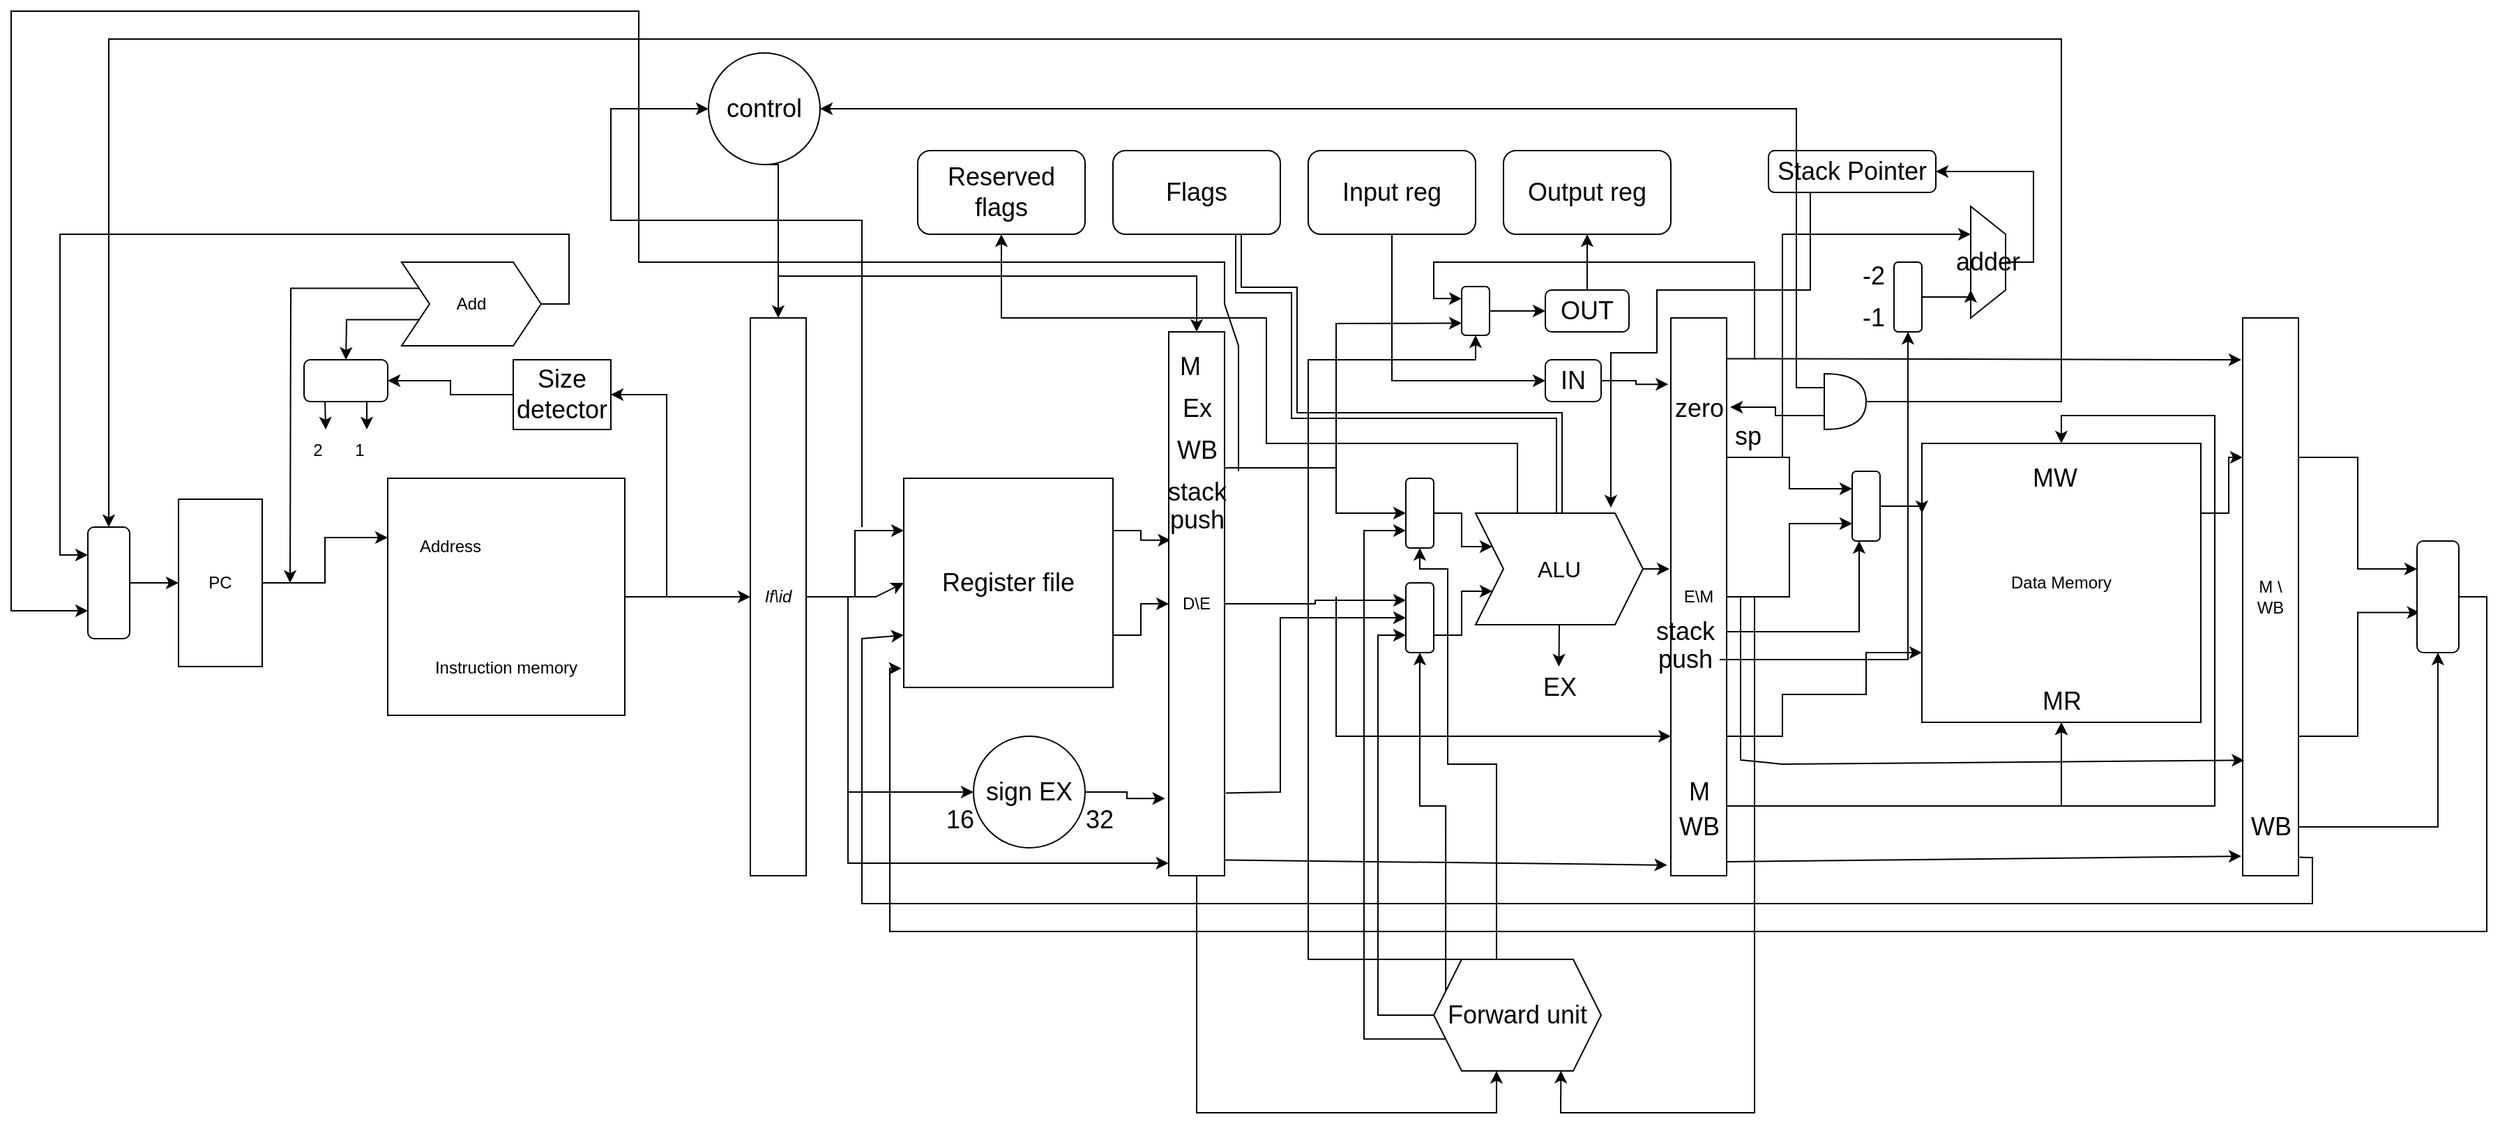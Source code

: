 <mxfile version="15.7.4" type="device"><diagram id="lLYjI2JLhCSrdIz2v_Z7" name="Page-1"><mxGraphModel dx="1117" dy="450" grid="1" gridSize="10" guides="1" tooltips="1" connect="1" arrows="1" fold="1" page="1" pageScale="1" pageWidth="850" pageHeight="1100" math="0" shadow="0"><root><mxCell id="0"/><mxCell id="1" parent="0"/><mxCell id="c5mTViiO-5qLsoNDq4lm-5" style="edgeStyle=orthogonalEdgeStyle;rounded=0;orthogonalLoop=1;jettySize=auto;html=1;exitX=1;exitY=0.5;exitDx=0;exitDy=0;entryX=0.5;entryY=1;entryDx=0;entryDy=0;" edge="1" parent="1" source="7VgyfQ3Ga6lFJosQz64Q-2" target="cqi2jONxYZGj1JNO9HMC-1"><mxGeometry relative="1" as="geometry"/></mxCell><mxCell id="7VgyfQ3Ga6lFJosQz64Q-2" value="&lt;div&gt;&lt;br&gt;&lt;/div&gt;&lt;div&gt;&lt;br&gt;&lt;/div&gt;&lt;div&gt;Address&amp;nbsp;&amp;nbsp;&amp;nbsp;&amp;nbsp;&amp;nbsp;&amp;nbsp;&amp;nbsp;&amp;nbsp;&amp;nbsp;&amp;nbsp;&amp;nbsp;&amp;nbsp;&amp;nbsp;&amp;nbsp;&amp;nbsp;&amp;nbsp;&amp;nbsp;&amp;nbsp;&amp;nbsp;&amp;nbsp;&amp;nbsp;&amp;nbsp;&amp;nbsp;&amp;nbsp; &lt;br&gt;&lt;/div&gt;&lt;div&gt;&lt;br&gt;&lt;/div&gt;&lt;div&gt;&lt;br&gt;&lt;/div&gt;&lt;div&gt;&lt;br&gt;&lt;/div&gt;&lt;div&gt;&lt;br&gt;&lt;/div&gt;&lt;div&gt;&lt;br&gt;&lt;/div&gt;&lt;div&gt;Instruction memory&lt;br&gt;&lt;/div&gt;&lt;div&gt;&lt;br&gt;&lt;/div&gt;" style="whiteSpace=wrap;html=1;aspect=fixed;" parent="1" vertex="1"><mxGeometry x="640" y="495" width="170" height="170" as="geometry"/></mxCell><mxCell id="c5mTViiO-5qLsoNDq4lm-9" style="edgeStyle=orthogonalEdgeStyle;rounded=0;orthogonalLoop=1;jettySize=auto;html=1;exitX=0;exitY=0.25;exitDx=0;exitDy=0;" edge="1" parent="1" source="7VgyfQ3Ga6lFJosQz64Q-4"><mxGeometry relative="1" as="geometry"><mxPoint x="570" y="570" as="targetPoint"/></mxGeometry></mxCell><mxCell id="c5mTViiO-5qLsoNDq4lm-10" style="edgeStyle=orthogonalEdgeStyle;rounded=0;orthogonalLoop=1;jettySize=auto;html=1;exitX=0;exitY=0.75;exitDx=0;exitDy=0;" edge="1" parent="1" source="7VgyfQ3Ga6lFJosQz64Q-4"><mxGeometry relative="1" as="geometry"><mxPoint x="610" y="410" as="targetPoint"/></mxGeometry></mxCell><mxCell id="c5mTViiO-5qLsoNDq4lm-126" style="edgeStyle=orthogonalEdgeStyle;rounded=0;orthogonalLoop=1;jettySize=auto;html=1;exitX=1;exitY=0.5;exitDx=0;exitDy=0;entryX=0.25;entryY=1;entryDx=0;entryDy=0;fontSize=18;" edge="1" parent="1" source="7VgyfQ3Ga6lFJosQz64Q-4" target="c5mTViiO-5qLsoNDq4lm-124"><mxGeometry relative="1" as="geometry"><Array as="points"><mxPoint x="770" y="370"/><mxPoint x="770" y="320"/><mxPoint x="405" y="320"/><mxPoint x="405" y="550"/></Array></mxGeometry></mxCell><mxCell id="7VgyfQ3Ga6lFJosQz64Q-4" value="&lt;div&gt;Add&lt;/div&gt;" style="shape=step;perimeter=stepPerimeter;whiteSpace=wrap;html=1;fixedSize=1;" parent="1" vertex="1"><mxGeometry x="650" y="340" width="100" height="60" as="geometry"/></mxCell><mxCell id="c5mTViiO-5qLsoNDq4lm-6" style="edgeStyle=orthogonalEdgeStyle;rounded=0;orthogonalLoop=1;jettySize=auto;html=1;exitX=0.5;exitY=0;exitDx=0;exitDy=0;entryX=0;entryY=0.25;entryDx=0;entryDy=0;" edge="1" parent="1" source="7VgyfQ3Ga6lFJosQz64Q-8" target="7VgyfQ3Ga6lFJosQz64Q-2"><mxGeometry relative="1" as="geometry"/></mxCell><mxCell id="7VgyfQ3Ga6lFJosQz64Q-8" value="PC" style="rounded=0;whiteSpace=wrap;html=1;direction=south;" parent="1" vertex="1"><mxGeometry x="490" y="510" width="60" height="120" as="geometry"/></mxCell><mxCell id="c5mTViiO-5qLsoNDq4lm-18" style="edgeStyle=orthogonalEdgeStyle;rounded=0;orthogonalLoop=1;jettySize=auto;html=1;exitX=0.5;exitY=0;exitDx=0;exitDy=0;entryX=0;entryY=0.25;entryDx=0;entryDy=0;" edge="1" parent="1" source="cqi2jONxYZGj1JNO9HMC-1" target="cqi2jONxYZGj1JNO9HMC-2"><mxGeometry relative="1" as="geometry"><Array as="points"><mxPoint x="975" y="580"/><mxPoint x="975" y="533"/></Array></mxGeometry></mxCell><mxCell id="cqi2jONxYZGj1JNO9HMC-1" value="&lt;i&gt;If\id&lt;/i&gt;" style="rounded=0;whiteSpace=wrap;html=1;direction=south;" parent="1" vertex="1"><mxGeometry x="900" y="380" width="40" height="400" as="geometry"/></mxCell><mxCell id="c5mTViiO-5qLsoNDq4lm-26" style="edgeStyle=orthogonalEdgeStyle;rounded=0;orthogonalLoop=1;jettySize=auto;html=1;exitX=1;exitY=0.25;exitDx=0;exitDy=0;entryX=0.383;entryY=0.968;entryDx=0;entryDy=0;entryPerimeter=0;fontSize=18;" edge="1" parent="1" source="cqi2jONxYZGj1JNO9HMC-2" target="cqi2jONxYZGj1JNO9HMC-3"><mxGeometry relative="1" as="geometry"/></mxCell><mxCell id="c5mTViiO-5qLsoNDq4lm-27" style="edgeStyle=orthogonalEdgeStyle;rounded=0;orthogonalLoop=1;jettySize=auto;html=1;exitX=1;exitY=0.75;exitDx=0;exitDy=0;entryX=0.5;entryY=1;entryDx=0;entryDy=0;fontSize=18;" edge="1" parent="1" source="cqi2jONxYZGj1JNO9HMC-2" target="cqi2jONxYZGj1JNO9HMC-3"><mxGeometry relative="1" as="geometry"/></mxCell><mxCell id="cqi2jONxYZGj1JNO9HMC-2" value="&lt;font style=&quot;font-size: 18px&quot;&gt;Register file&lt;/font&gt;" style="whiteSpace=wrap;html=1;aspect=fixed;" parent="1" vertex="1"><mxGeometry x="1010" y="495" width="150" height="150" as="geometry"/></mxCell><mxCell id="c5mTViiO-5qLsoNDq4lm-49" style="edgeStyle=orthogonalEdgeStyle;rounded=0;orthogonalLoop=1;jettySize=auto;html=1;exitX=0.5;exitY=0;exitDx=0;exitDy=0;entryX=0.25;entryY=1;entryDx=0;entryDy=0;fontSize=18;" edge="1" parent="1" source="cqi2jONxYZGj1JNO9HMC-3" target="c5mTViiO-5qLsoNDq4lm-47"><mxGeometry relative="1" as="geometry"/></mxCell><mxCell id="c5mTViiO-5qLsoNDq4lm-66" style="edgeStyle=orthogonalEdgeStyle;rounded=0;orthogonalLoop=1;jettySize=auto;html=1;exitX=0.25;exitY=0;exitDx=0;exitDy=0;entryX=0.5;entryY=1;entryDx=0;entryDy=0;fontSize=18;" edge="1" parent="1" source="cqi2jONxYZGj1JNO9HMC-3" target="c5mTViiO-5qLsoNDq4lm-59"><mxGeometry relative="1" as="geometry"><Array as="points"><mxPoint x="1320" y="488"/><mxPoint x="1320" y="520"/></Array></mxGeometry></mxCell><mxCell id="c5mTViiO-5qLsoNDq4lm-67" style="edgeStyle=orthogonalEdgeStyle;rounded=0;orthogonalLoop=1;jettySize=auto;html=1;exitX=1;exitY=0.5;exitDx=0;exitDy=0;entryX=0.375;entryY=1;entryDx=0;entryDy=0;fontSize=18;" edge="1" parent="1" source="cqi2jONxYZGj1JNO9HMC-3" target="c5mTViiO-5qLsoNDq4lm-58"><mxGeometry relative="1" as="geometry"><Array as="points"><mxPoint x="1220" y="950"/><mxPoint x="1435" y="950"/></Array></mxGeometry></mxCell><mxCell id="cqi2jONxYZGj1JNO9HMC-3" value="D\E" style="rounded=0;whiteSpace=wrap;html=1;direction=south;" parent="1" vertex="1"><mxGeometry x="1200" y="390" width="40" height="390" as="geometry"/></mxCell><mxCell id="c5mTViiO-5qLsoNDq4lm-32" style="edgeStyle=orthogonalEdgeStyle;rounded=0;orthogonalLoop=1;jettySize=auto;html=1;exitX=1;exitY=0.5;exitDx=0;exitDy=0;entryX=0.448;entryY=1.026;entryDx=0;entryDy=0;entryPerimeter=0;fontSize=18;" edge="1" parent="1" source="cqi2jONxYZGj1JNO9HMC-5" target="cqi2jONxYZGj1JNO9HMC-6"><mxGeometry relative="1" as="geometry"/></mxCell><mxCell id="c5mTViiO-5qLsoNDq4lm-100" style="edgeStyle=orthogonalEdgeStyle;rounded=0;orthogonalLoop=1;jettySize=auto;html=1;exitX=0.5;exitY=0;exitDx=0;exitDy=0;entryX=0.75;entryY=1;entryDx=0;entryDy=0;fontSize=18;shape=link;" edge="1" parent="1" source="cqi2jONxYZGj1JNO9HMC-5" target="c5mTViiO-5qLsoNDq4lm-99"><mxGeometry relative="1" as="geometry"><Array as="points"><mxPoint x="1480" y="450"/><mxPoint x="1290" y="450"/><mxPoint x="1290" y="360"/><mxPoint x="1250" y="360"/></Array></mxGeometry></mxCell><mxCell id="c5mTViiO-5qLsoNDq4lm-134" style="edgeStyle=orthogonalEdgeStyle;rounded=0;orthogonalLoop=1;jettySize=auto;html=1;exitX=0.25;exitY=0;exitDx=0;exitDy=0;entryX=0.5;entryY=1;entryDx=0;entryDy=0;fontSize=18;" edge="1" parent="1" source="cqi2jONxYZGj1JNO9HMC-5" target="c5mTViiO-5qLsoNDq4lm-133"><mxGeometry relative="1" as="geometry"><Array as="points"><mxPoint x="1450" y="470"/><mxPoint x="1270" y="470"/><mxPoint x="1270" y="380"/><mxPoint x="1080" y="380"/></Array></mxGeometry></mxCell><mxCell id="c5mTViiO-5qLsoNDq4lm-147" style="edgeStyle=orthogonalEdgeStyle;rounded=0;orthogonalLoop=1;jettySize=auto;html=1;exitX=0.5;exitY=1;exitDx=0;exitDy=0;fontSize=18;" edge="1" parent="1" source="cqi2jONxYZGj1JNO9HMC-5"><mxGeometry relative="1" as="geometry"><mxPoint x="1479.714" y="630" as="targetPoint"/></mxGeometry></mxCell><mxCell id="cqi2jONxYZGj1JNO9HMC-5" value="&lt;font size=&quot;3&quot;&gt;ALU&lt;/font&gt;" style="shape=step;perimeter=stepPerimeter;whiteSpace=wrap;html=1;fixedSize=1;" parent="1" vertex="1"><mxGeometry x="1420" y="520" width="120" height="80" as="geometry"/></mxCell><mxCell id="c5mTViiO-5qLsoNDq4lm-51" style="edgeStyle=orthogonalEdgeStyle;rounded=0;orthogonalLoop=1;jettySize=auto;html=1;exitX=0.75;exitY=0;exitDx=0;exitDy=0;entryX=0;entryY=0.75;entryDx=0;entryDy=0;fontSize=18;" edge="1" parent="1" source="cqi2jONxYZGj1JNO9HMC-6" target="cqi2jONxYZGj1JNO9HMC-7"><mxGeometry relative="1" as="geometry"><Array as="points"><mxPoint x="1640" y="680"/><mxPoint x="1640" y="650"/><mxPoint x="1700" y="650"/><mxPoint x="1700" y="620"/></Array></mxGeometry></mxCell><mxCell id="c5mTViiO-5qLsoNDq4lm-107" style="edgeStyle=orthogonalEdgeStyle;rounded=0;orthogonalLoop=1;jettySize=auto;html=1;exitX=0.5;exitY=0;exitDx=0;exitDy=0;entryX=0.75;entryY=1;entryDx=0;entryDy=0;fontSize=18;" edge="1" parent="1" source="cqi2jONxYZGj1JNO9HMC-6" target="c5mTViiO-5qLsoNDq4lm-103"><mxGeometry relative="1" as="geometry"/></mxCell><mxCell id="c5mTViiO-5qLsoNDq4lm-121" style="edgeStyle=orthogonalEdgeStyle;rounded=0;orthogonalLoop=1;jettySize=auto;html=1;exitX=0.25;exitY=0;exitDx=0;exitDy=0;entryX=0.25;entryY=1;entryDx=0;entryDy=0;fontSize=18;" edge="1" parent="1" source="cqi2jONxYZGj1JNO9HMC-6" target="c5mTViiO-5qLsoNDq4lm-103"><mxGeometry relative="1" as="geometry"/></mxCell><mxCell id="cqi2jONxYZGj1JNO9HMC-6" value="E\M" style="rounded=0;whiteSpace=wrap;html=1;direction=south;" parent="1" vertex="1"><mxGeometry x="1560" y="380" width="40" height="400" as="geometry"/></mxCell><mxCell id="c5mTViiO-5qLsoNDq4lm-36" style="edgeStyle=orthogonalEdgeStyle;rounded=0;orthogonalLoop=1;jettySize=auto;html=1;exitX=1;exitY=0.25;exitDx=0;exitDy=0;entryX=0.25;entryY=1;entryDx=0;entryDy=0;fontSize=18;" edge="1" parent="1" source="cqi2jONxYZGj1JNO9HMC-7" target="c5mTViiO-5qLsoNDq4lm-35"><mxGeometry relative="1" as="geometry"/></mxCell><mxCell id="cqi2jONxYZGj1JNO9HMC-7" value="Data Memory" style="whiteSpace=wrap;html=1;aspect=fixed;" parent="1" vertex="1"><mxGeometry x="1740" y="470" width="200" height="200" as="geometry"/></mxCell><mxCell id="c5mTViiO-5qLsoNDq4lm-12" style="edgeStyle=orthogonalEdgeStyle;rounded=0;orthogonalLoop=1;jettySize=auto;html=1;exitX=0.75;exitY=1;exitDx=0;exitDy=0;" edge="1" parent="1" source="c5mTViiO-5qLsoNDq4lm-11"><mxGeometry relative="1" as="geometry"><mxPoint x="625" y="460" as="targetPoint"/></mxGeometry></mxCell><mxCell id="c5mTViiO-5qLsoNDq4lm-13" style="edgeStyle=orthogonalEdgeStyle;rounded=0;orthogonalLoop=1;jettySize=auto;html=1;exitX=0.25;exitY=1;exitDx=0;exitDy=0;" edge="1" parent="1" source="c5mTViiO-5qLsoNDq4lm-11"><mxGeometry relative="1" as="geometry"><mxPoint x="595.588" y="460" as="targetPoint"/></mxGeometry></mxCell><mxCell id="c5mTViiO-5qLsoNDq4lm-11" value="" style="rounded=1;whiteSpace=wrap;html=1;" vertex="1" parent="1"><mxGeometry x="580" y="410" width="60" height="30" as="geometry"/></mxCell><mxCell id="c5mTViiO-5qLsoNDq4lm-14" value="2" style="text;html=1;strokeColor=none;fillColor=none;align=center;verticalAlign=middle;whiteSpace=wrap;rounded=0;" vertex="1" parent="1"><mxGeometry x="560" y="460" width="60" height="30" as="geometry"/></mxCell><mxCell id="c5mTViiO-5qLsoNDq4lm-15" value="1" style="text;html=1;strokeColor=none;fillColor=none;align=center;verticalAlign=middle;whiteSpace=wrap;rounded=0;" vertex="1" parent="1"><mxGeometry x="590" y="460" width="60" height="30" as="geometry"/></mxCell><mxCell id="c5mTViiO-5qLsoNDq4lm-135" style="edgeStyle=orthogonalEdgeStyle;rounded=0;orthogonalLoop=1;jettySize=auto;html=1;exitX=0.5;exitY=1;exitDx=0;exitDy=0;entryX=0;entryY=0.5;entryDx=0;entryDy=0;fontSize=18;" edge="1" parent="1" source="c5mTViiO-5qLsoNDq4lm-20" target="cqi2jONxYZGj1JNO9HMC-1"><mxGeometry relative="1" as="geometry"><Array as="points"><mxPoint x="920" y="270"/></Array></mxGeometry></mxCell><mxCell id="c5mTViiO-5qLsoNDq4lm-136" style="edgeStyle=orthogonalEdgeStyle;rounded=0;orthogonalLoop=1;jettySize=auto;html=1;exitX=0.5;exitY=1;exitDx=0;exitDy=0;entryX=0;entryY=0.5;entryDx=0;entryDy=0;fontSize=18;" edge="1" parent="1" source="c5mTViiO-5qLsoNDq4lm-20" target="cqi2jONxYZGj1JNO9HMC-3"><mxGeometry relative="1" as="geometry"><Array as="points"><mxPoint x="920" y="270"/><mxPoint x="920" y="350"/><mxPoint x="1220" y="350"/></Array></mxGeometry></mxCell><mxCell id="c5mTViiO-5qLsoNDq4lm-20" value="control" style="ellipse;whiteSpace=wrap;html=1;aspect=fixed;fontSize=18;" vertex="1" parent="1"><mxGeometry x="870" y="190" width="80" height="80" as="geometry"/></mxCell><mxCell id="c5mTViiO-5qLsoNDq4lm-21" value="" style="endArrow=classic;html=1;rounded=0;fontSize=18;entryX=0;entryY=0.5;entryDx=0;entryDy=0;" edge="1" parent="1" target="cqi2jONxYZGj1JNO9HMC-2"><mxGeometry width="50" height="50" relative="1" as="geometry"><mxPoint x="970" y="580" as="sourcePoint"/><mxPoint x="1020" y="530" as="targetPoint"/><Array as="points"><mxPoint x="990" y="580"/></Array></mxGeometry></mxCell><mxCell id="c5mTViiO-5qLsoNDq4lm-25" value="" style="endArrow=classic;html=1;rounded=0;fontSize=18;entryX=0;entryY=0.5;entryDx=0;entryDy=0;" edge="1" parent="1" target="c5mTViiO-5qLsoNDq4lm-20"><mxGeometry width="50" height="50" relative="1" as="geometry"><mxPoint x="980" y="530" as="sourcePoint"/><mxPoint x="1045" y="410" as="targetPoint"/><Array as="points"><mxPoint x="980" y="310"/><mxPoint x="800" y="310"/><mxPoint x="800" y="230"/></Array></mxGeometry></mxCell><mxCell id="c5mTViiO-5qLsoNDq4lm-54" style="edgeStyle=orthogonalEdgeStyle;rounded=0;orthogonalLoop=1;jettySize=auto;html=1;exitX=0.25;exitY=0;exitDx=0;exitDy=0;entryX=0.25;entryY=1;entryDx=0;entryDy=0;fontSize=18;" edge="1" parent="1" source="c5mTViiO-5qLsoNDq4lm-35" target="c5mTViiO-5qLsoNDq4lm-53"><mxGeometry relative="1" as="geometry"/></mxCell><mxCell id="c5mTViiO-5qLsoNDq4lm-56" style="edgeStyle=orthogonalEdgeStyle;rounded=0;orthogonalLoop=1;jettySize=auto;html=1;exitX=0.75;exitY=0;exitDx=0;exitDy=0;entryX=0.641;entryY=0.938;entryDx=0;entryDy=0;entryPerimeter=0;fontSize=18;" edge="1" parent="1" source="c5mTViiO-5qLsoNDq4lm-35" target="c5mTViiO-5qLsoNDq4lm-53"><mxGeometry relative="1" as="geometry"/></mxCell><mxCell id="c5mTViiO-5qLsoNDq4lm-35" value="M \ WB" style="rounded=0;whiteSpace=wrap;html=1;direction=south;" vertex="1" parent="1"><mxGeometry x="1970" y="380" width="40" height="400" as="geometry"/></mxCell><mxCell id="c5mTViiO-5qLsoNDq4lm-41" style="edgeStyle=orthogonalEdgeStyle;rounded=0;orthogonalLoop=1;jettySize=auto;html=1;exitX=1;exitY=0.5;exitDx=0;exitDy=0;entryX=0.858;entryY=1.067;entryDx=0;entryDy=0;entryPerimeter=0;fontSize=18;" edge="1" parent="1" source="c5mTViiO-5qLsoNDq4lm-39" target="cqi2jONxYZGj1JNO9HMC-3"><mxGeometry relative="1" as="geometry"/></mxCell><mxCell id="c5mTViiO-5qLsoNDq4lm-39" value="sign EX" style="ellipse;whiteSpace=wrap;html=1;aspect=fixed;fontSize=18;" vertex="1" parent="1"><mxGeometry x="1060" y="680" width="80" height="80" as="geometry"/></mxCell><mxCell id="c5mTViiO-5qLsoNDq4lm-40" value="" style="endArrow=classic;html=1;rounded=0;fontSize=18;entryX=0;entryY=0.5;entryDx=0;entryDy=0;" edge="1" parent="1" target="c5mTViiO-5qLsoNDq4lm-39"><mxGeometry width="50" height="50" relative="1" as="geometry"><mxPoint x="970" y="580" as="sourcePoint"/><mxPoint x="1030" y="645" as="targetPoint"/><Array as="points"><mxPoint x="970" y="720"/></Array></mxGeometry></mxCell><mxCell id="c5mTViiO-5qLsoNDq4lm-42" value="" style="endArrow=classic;html=1;rounded=0;fontSize=18;exitX=0.848;exitY=-0.021;exitDx=0;exitDy=0;exitPerimeter=0;entryX=0.5;entryY=1;entryDx=0;entryDy=0;" edge="1" parent="1" source="cqi2jONxYZGj1JNO9HMC-3" target="c5mTViiO-5qLsoNDq4lm-47"><mxGeometry width="50" height="50" relative="1" as="geometry"><mxPoint x="1300" y="720" as="sourcePoint"/><mxPoint x="1300" y="610" as="targetPoint"/><Array as="points"><mxPoint x="1280" y="720"/><mxPoint x="1280" y="595"/></Array></mxGeometry></mxCell><mxCell id="c5mTViiO-5qLsoNDq4lm-43" value="" style="endArrow=classic;html=1;rounded=0;fontSize=18;entryX=0.977;entryY=1.004;entryDx=0;entryDy=0;entryPerimeter=0;" edge="1" parent="1" target="cqi2jONxYZGj1JNO9HMC-3"><mxGeometry width="50" height="50" relative="1" as="geometry"><mxPoint x="970" y="710" as="sourcePoint"/><mxPoint x="1030" y="740" as="targetPoint"/><Array as="points"><mxPoint x="970" y="771"/></Array></mxGeometry></mxCell><mxCell id="c5mTViiO-5qLsoNDq4lm-44" value="" style="endArrow=classic;html=1;rounded=0;fontSize=18;exitX=0.971;exitY=0.004;exitDx=0;exitDy=0;exitPerimeter=0;entryX=0.981;entryY=1.067;entryDx=0;entryDy=0;entryPerimeter=0;" edge="1" parent="1" source="cqi2jONxYZGj1JNO9HMC-3" target="cqi2jONxYZGj1JNO9HMC-6"><mxGeometry width="50" height="50" relative="1" as="geometry"><mxPoint x="1320" y="760" as="sourcePoint"/><mxPoint x="1370" y="710" as="targetPoint"/></mxGeometry></mxCell><mxCell id="c5mTViiO-5qLsoNDq4lm-45" value="" style="endArrow=classic;html=1;rounded=0;fontSize=18;entryX=0.965;entryY=1.025;entryDx=0;entryDy=0;entryPerimeter=0;" edge="1" parent="1" target="c5mTViiO-5qLsoNDq4lm-35"><mxGeometry width="50" height="50" relative="1" as="geometry"><mxPoint x="1600" y="770" as="sourcePoint"/><mxPoint x="1650" y="720" as="targetPoint"/></mxGeometry></mxCell><mxCell id="c5mTViiO-5qLsoNDq4lm-46" value="" style="endArrow=classic;html=1;rounded=0;fontSize=18;exitX=0.967;exitY=-0.017;exitDx=0;exitDy=0;exitPerimeter=0;entryX=0;entryY=0.75;entryDx=0;entryDy=0;" edge="1" parent="1" source="c5mTViiO-5qLsoNDq4lm-35" target="cqi2jONxYZGj1JNO9HMC-2"><mxGeometry width="50" height="50" relative="1" as="geometry"><mxPoint x="1740" y="850" as="sourcePoint"/><mxPoint x="1790" y="800" as="targetPoint"/><Array as="points"><mxPoint x="2020" y="767"/><mxPoint x="2020" y="800"/><mxPoint x="980" y="800"/><mxPoint x="980" y="610"/></Array></mxGeometry></mxCell><mxCell id="c5mTViiO-5qLsoNDq4lm-48" style="edgeStyle=orthogonalEdgeStyle;rounded=0;orthogonalLoop=1;jettySize=auto;html=1;exitX=0.75;exitY=0;exitDx=0;exitDy=0;entryX=0;entryY=0.75;entryDx=0;entryDy=0;fontSize=18;" edge="1" parent="1" source="c5mTViiO-5qLsoNDq4lm-47" target="cqi2jONxYZGj1JNO9HMC-5"><mxGeometry relative="1" as="geometry"/></mxCell><mxCell id="c5mTViiO-5qLsoNDq4lm-47" value="" style="rounded=1;whiteSpace=wrap;html=1;fontSize=18;direction=south;" vertex="1" parent="1"><mxGeometry x="1370" y="570" width="20" height="50" as="geometry"/></mxCell><mxCell id="c5mTViiO-5qLsoNDq4lm-50" value="" style="endArrow=classic;html=1;rounded=0;fontSize=18;entryX=0.75;entryY=1;entryDx=0;entryDy=0;" edge="1" parent="1" target="cqi2jONxYZGj1JNO9HMC-6"><mxGeometry width="50" height="50" relative="1" as="geometry"><mxPoint x="1320" y="580" as="sourcePoint"/><mxPoint x="1410" y="630" as="targetPoint"/><Array as="points"><mxPoint x="1320" y="680"/></Array></mxGeometry></mxCell><mxCell id="c5mTViiO-5qLsoNDq4lm-52" value="" style="endArrow=classic;html=1;rounded=0;fontSize=18;entryX=0.793;entryY=0.971;entryDx=0;entryDy=0;entryPerimeter=0;" edge="1" parent="1" target="c5mTViiO-5qLsoNDq4lm-35"><mxGeometry width="50" height="50" relative="1" as="geometry"><mxPoint x="1610" y="580" as="sourcePoint"/><mxPoint x="1810" y="680" as="targetPoint"/><Array as="points"><mxPoint x="1610" y="697"/><mxPoint x="1640" y="700"/></Array></mxGeometry></mxCell><mxCell id="c5mTViiO-5qLsoNDq4lm-57" style="edgeStyle=orthogonalEdgeStyle;rounded=0;orthogonalLoop=1;jettySize=auto;html=1;exitX=0.5;exitY=0;exitDx=0;exitDy=0;entryX=-0.011;entryY=0.909;entryDx=0;entryDy=0;entryPerimeter=0;fontSize=18;" edge="1" parent="1" source="c5mTViiO-5qLsoNDq4lm-53" target="cqi2jONxYZGj1JNO9HMC-2"><mxGeometry relative="1" as="geometry"><Array as="points"><mxPoint x="2145" y="580"/><mxPoint x="2145" y="820"/><mxPoint x="1000" y="820"/><mxPoint x="1000" y="631"/></Array></mxGeometry></mxCell><mxCell id="c5mTViiO-5qLsoNDq4lm-53" value="" style="rounded=1;whiteSpace=wrap;html=1;fontSize=18;direction=south;" vertex="1" parent="1"><mxGeometry x="2095" y="540" width="30" height="80" as="geometry"/></mxCell><mxCell id="c5mTViiO-5qLsoNDq4lm-61" style="edgeStyle=orthogonalEdgeStyle;rounded=0;orthogonalLoop=1;jettySize=auto;html=1;exitX=0;exitY=0.25;exitDx=0;exitDy=0;entryX=1;entryY=0.5;entryDx=0;entryDy=0;fontSize=18;" edge="1" parent="1" source="c5mTViiO-5qLsoNDq4lm-58" target="c5mTViiO-5qLsoNDq4lm-47"><mxGeometry relative="1" as="geometry"/></mxCell><mxCell id="c5mTViiO-5qLsoNDq4lm-62" style="edgeStyle=orthogonalEdgeStyle;rounded=0;orthogonalLoop=1;jettySize=auto;html=1;exitX=0.375;exitY=0;exitDx=0;exitDy=0;entryX=1;entryY=0.5;entryDx=0;entryDy=0;fontSize=18;" edge="1" parent="1" source="c5mTViiO-5qLsoNDq4lm-58" target="c5mTViiO-5qLsoNDq4lm-59"><mxGeometry relative="1" as="geometry"><Array as="points"><mxPoint x="1435" y="700"/><mxPoint x="1400" y="700"/><mxPoint x="1400" y="560"/><mxPoint x="1380" y="560"/></Array></mxGeometry></mxCell><mxCell id="c5mTViiO-5qLsoNDq4lm-64" style="edgeStyle=orthogonalEdgeStyle;rounded=0;orthogonalLoop=1;jettySize=auto;html=1;exitX=0;exitY=0.5;exitDx=0;exitDy=0;entryX=0.75;entryY=1;entryDx=0;entryDy=0;fontSize=18;" edge="1" parent="1" source="c5mTViiO-5qLsoNDq4lm-58" target="c5mTViiO-5qLsoNDq4lm-47"><mxGeometry relative="1" as="geometry"/></mxCell><mxCell id="c5mTViiO-5qLsoNDq4lm-65" style="edgeStyle=orthogonalEdgeStyle;rounded=0;orthogonalLoop=1;jettySize=auto;html=1;exitX=0;exitY=0.75;exitDx=0;exitDy=0;entryX=0.75;entryY=1;entryDx=0;entryDy=0;fontSize=18;" edge="1" parent="1" source="c5mTViiO-5qLsoNDq4lm-58" target="c5mTViiO-5qLsoNDq4lm-59"><mxGeometry relative="1" as="geometry"><Array as="points"><mxPoint x="1340" y="897"/><mxPoint x="1340" y="533"/></Array></mxGeometry></mxCell><mxCell id="c5mTViiO-5qLsoNDq4lm-161" style="edgeStyle=orthogonalEdgeStyle;rounded=0;orthogonalLoop=1;jettySize=auto;html=1;exitX=0.5;exitY=0;exitDx=0;exitDy=0;entryX=1;entryY=0.5;entryDx=0;entryDy=0;fontSize=18;" edge="1" parent="1" source="c5mTViiO-5qLsoNDq4lm-58" target="c5mTViiO-5qLsoNDq4lm-95"><mxGeometry relative="1" as="geometry"><Array as="points"><mxPoint x="1300" y="840"/><mxPoint x="1300" y="410"/><mxPoint x="1420" y="410"/></Array></mxGeometry></mxCell><mxCell id="c5mTViiO-5qLsoNDq4lm-58" value="Forward unit" style="shape=hexagon;perimeter=hexagonPerimeter2;whiteSpace=wrap;html=1;fixedSize=1;fontSize=18;" vertex="1" parent="1"><mxGeometry x="1390" y="840" width="120" height="80" as="geometry"/></mxCell><mxCell id="c5mTViiO-5qLsoNDq4lm-60" style="edgeStyle=orthogonalEdgeStyle;rounded=0;orthogonalLoop=1;jettySize=auto;html=1;exitX=0.5;exitY=0;exitDx=0;exitDy=0;entryX=0;entryY=0.25;entryDx=0;entryDy=0;fontSize=18;" edge="1" parent="1" source="c5mTViiO-5qLsoNDq4lm-59" target="cqi2jONxYZGj1JNO9HMC-5"><mxGeometry relative="1" as="geometry"/></mxCell><mxCell id="c5mTViiO-5qLsoNDq4lm-59" value="" style="rounded=1;whiteSpace=wrap;html=1;fontSize=18;direction=south;" vertex="1" parent="1"><mxGeometry x="1370" y="495" width="20" height="50" as="geometry"/></mxCell><mxCell id="c5mTViiO-5qLsoNDq4lm-63" value="" style="endArrow=classic;html=1;rounded=0;fontSize=18;entryX=0.76;entryY=0.998;entryDx=0;entryDy=0;entryPerimeter=0;" edge="1" parent="1" target="c5mTViiO-5qLsoNDq4lm-58"><mxGeometry width="50" height="50" relative="1" as="geometry"><mxPoint x="1620" y="580" as="sourcePoint"/><mxPoint x="1710" y="840" as="targetPoint"/><Array as="points"><mxPoint x="1620" y="950"/><mxPoint x="1481" y="950"/></Array></mxGeometry></mxCell><mxCell id="c5mTViiO-5qLsoNDq4lm-119" style="edgeStyle=orthogonalEdgeStyle;rounded=0;orthogonalLoop=1;jettySize=auto;html=1;exitX=0.25;exitY=1;exitDx=0;exitDy=0;entryX=0.808;entryY=-0.05;entryDx=0;entryDy=0;entryPerimeter=0;fontSize=18;" edge="1" parent="1" source="c5mTViiO-5qLsoNDq4lm-76" target="cqi2jONxYZGj1JNO9HMC-5"><mxGeometry relative="1" as="geometry"><Array as="points"><mxPoint x="1660" y="360"/><mxPoint x="1550" y="360"/><mxPoint x="1550" y="405"/><mxPoint x="1517" y="405"/></Array></mxGeometry></mxCell><mxCell id="c5mTViiO-5qLsoNDq4lm-76" value="Stack Pointer" style="rounded=1;whiteSpace=wrap;html=1;fontSize=18;" vertex="1" parent="1"><mxGeometry x="1630" y="260" width="120" height="30" as="geometry"/></mxCell><mxCell id="c5mTViiO-5qLsoNDq4lm-88" style="edgeStyle=orthogonalEdgeStyle;rounded=0;orthogonalLoop=1;jettySize=auto;html=1;exitX=0.5;exitY=0;exitDx=0;exitDy=0;entryX=0.5;entryY=1;entryDx=0;entryDy=0;fontSize=18;" edge="1" parent="1" source="c5mTViiO-5qLsoNDq4lm-83" target="c5mTViiO-5qLsoNDq4lm-87"><mxGeometry relative="1" as="geometry"/></mxCell><mxCell id="c5mTViiO-5qLsoNDq4lm-83" value="OUT" style="rounded=1;whiteSpace=wrap;html=1;fontSize=18;" vertex="1" parent="1"><mxGeometry x="1470" y="360" width="60" height="30" as="geometry"/></mxCell><mxCell id="c5mTViiO-5qLsoNDq4lm-92" style="edgeStyle=orthogonalEdgeStyle;rounded=0;orthogonalLoop=1;jettySize=auto;html=1;exitX=1;exitY=0.5;exitDx=0;exitDy=0;entryX=0.119;entryY=1.046;entryDx=0;entryDy=0;entryPerimeter=0;fontSize=18;" edge="1" parent="1" source="c5mTViiO-5qLsoNDq4lm-84" target="cqi2jONxYZGj1JNO9HMC-6"><mxGeometry relative="1" as="geometry"/></mxCell><mxCell id="c5mTViiO-5qLsoNDq4lm-84" value="IN" style="rounded=1;whiteSpace=wrap;html=1;fontSize=18;" vertex="1" parent="1"><mxGeometry x="1470" y="410" width="40" height="30" as="geometry"/></mxCell><mxCell id="c5mTViiO-5qLsoNDq4lm-87" value="Output reg" style="rounded=1;whiteSpace=wrap;html=1;fontSize=18;" vertex="1" parent="1"><mxGeometry x="1440" y="260" width="120" height="60" as="geometry"/></mxCell><mxCell id="c5mTViiO-5qLsoNDq4lm-90" style="edgeStyle=orthogonalEdgeStyle;rounded=0;orthogonalLoop=1;jettySize=auto;html=1;exitX=0.5;exitY=1;exitDx=0;exitDy=0;entryX=0;entryY=0.5;entryDx=0;entryDy=0;fontSize=18;" edge="1" parent="1" source="c5mTViiO-5qLsoNDq4lm-89" target="c5mTViiO-5qLsoNDq4lm-84"><mxGeometry relative="1" as="geometry"/></mxCell><mxCell id="c5mTViiO-5qLsoNDq4lm-89" value="Input reg" style="rounded=1;whiteSpace=wrap;html=1;fontSize=18;" vertex="1" parent="1"><mxGeometry x="1300" y="260" width="120" height="60" as="geometry"/></mxCell><mxCell id="c5mTViiO-5qLsoNDq4lm-93" value="" style="endArrow=classic;html=1;rounded=0;fontSize=18;exitX=0.073;exitY=0.004;exitDx=0;exitDy=0;exitPerimeter=0;entryX=0.075;entryY=1.025;entryDx=0;entryDy=0;entryPerimeter=0;" edge="1" parent="1" source="cqi2jONxYZGj1JNO9HMC-6" target="c5mTViiO-5qLsoNDq4lm-35"><mxGeometry width="50" height="50" relative="1" as="geometry"><mxPoint x="1640" y="420" as="sourcePoint"/><mxPoint x="1690" y="370" as="targetPoint"/></mxGeometry></mxCell><mxCell id="c5mTViiO-5qLsoNDq4lm-96" style="edgeStyle=orthogonalEdgeStyle;rounded=0;orthogonalLoop=1;jettySize=auto;html=1;exitX=0.5;exitY=0;exitDx=0;exitDy=0;entryX=0;entryY=0.5;entryDx=0;entryDy=0;fontSize=18;" edge="1" parent="1" source="c5mTViiO-5qLsoNDq4lm-95" target="c5mTViiO-5qLsoNDq4lm-83"><mxGeometry relative="1" as="geometry"/></mxCell><mxCell id="c5mTViiO-5qLsoNDq4lm-95" value="" style="rounded=1;whiteSpace=wrap;html=1;fontSize=18;direction=south;" vertex="1" parent="1"><mxGeometry x="1410" y="357.5" width="20" height="35" as="geometry"/></mxCell><mxCell id="c5mTViiO-5qLsoNDq4lm-97" value="" style="endArrow=classic;html=1;rounded=0;fontSize=18;entryX=0.75;entryY=1;entryDx=0;entryDy=0;" edge="1" parent="1" target="c5mTViiO-5qLsoNDq4lm-95"><mxGeometry width="50" height="50" relative="1" as="geometry"><mxPoint x="1320" y="495" as="sourcePoint"/><mxPoint x="1370" y="445" as="targetPoint"/><Array as="points"><mxPoint x="1320" y="384"/></Array></mxGeometry></mxCell><mxCell id="c5mTViiO-5qLsoNDq4lm-98" value="" style="endArrow=classic;html=1;rounded=0;fontSize=18;entryX=0.25;entryY=1;entryDx=0;entryDy=0;" edge="1" parent="1" target="c5mTViiO-5qLsoNDq4lm-95"><mxGeometry width="50" height="50" relative="1" as="geometry"><mxPoint x="1620" y="410" as="sourcePoint"/><mxPoint x="1670" y="360" as="targetPoint"/><Array as="points"><mxPoint x="1620" y="340"/><mxPoint x="1390" y="340"/><mxPoint x="1390" y="366"/></Array></mxGeometry></mxCell><mxCell id="c5mTViiO-5qLsoNDq4lm-99" value="Flags" style="rounded=1;whiteSpace=wrap;html=1;fontSize=18;" vertex="1" parent="1"><mxGeometry x="1160" y="260" width="120" height="60" as="geometry"/></mxCell><mxCell id="c5mTViiO-5qLsoNDq4lm-120" style="edgeStyle=orthogonalEdgeStyle;rounded=0;orthogonalLoop=1;jettySize=auto;html=1;exitX=0.5;exitY=0;exitDx=0;exitDy=0;entryX=1;entryY=0.5;entryDx=0;entryDy=0;fontSize=18;" edge="1" parent="1" source="c5mTViiO-5qLsoNDq4lm-102" target="c5mTViiO-5qLsoNDq4lm-76"><mxGeometry relative="1" as="geometry"/></mxCell><mxCell id="c5mTViiO-5qLsoNDq4lm-102" value="adder" style="shape=trapezoid;perimeter=trapezoidPerimeter;whiteSpace=wrap;html=1;fixedSize=1;fontSize=18;direction=south;" vertex="1" parent="1"><mxGeometry x="1775" y="300" width="25" height="80" as="geometry"/></mxCell><mxCell id="c5mTViiO-5qLsoNDq4lm-106" style="edgeStyle=orthogonalEdgeStyle;rounded=0;orthogonalLoop=1;jettySize=auto;html=1;exitX=0.5;exitY=0;exitDx=0;exitDy=0;entryX=0;entryY=0.25;entryDx=0;entryDy=0;fontSize=18;" edge="1" parent="1" source="c5mTViiO-5qLsoNDq4lm-103" target="cqi2jONxYZGj1JNO9HMC-7"><mxGeometry relative="1" as="geometry"/></mxCell><mxCell id="c5mTViiO-5qLsoNDq4lm-103" value="" style="rounded=1;whiteSpace=wrap;html=1;fontSize=18;direction=south;" vertex="1" parent="1"><mxGeometry x="1690" y="490" width="20" height="50" as="geometry"/></mxCell><mxCell id="c5mTViiO-5qLsoNDq4lm-114" style="edgeStyle=orthogonalEdgeStyle;rounded=0;orthogonalLoop=1;jettySize=auto;html=1;exitX=0.5;exitY=0;exitDx=0;exitDy=0;entryX=0.75;entryY=1;entryDx=0;entryDy=0;fontSize=18;" edge="1" parent="1" source="c5mTViiO-5qLsoNDq4lm-113" target="c5mTViiO-5qLsoNDq4lm-102"><mxGeometry relative="1" as="geometry"/></mxCell><mxCell id="c5mTViiO-5qLsoNDq4lm-113" value="" style="rounded=1;whiteSpace=wrap;html=1;fontSize=18;direction=south;" vertex="1" parent="1"><mxGeometry x="1720" y="340" width="20" height="50" as="geometry"/></mxCell><mxCell id="c5mTViiO-5qLsoNDq4lm-115" value="-2" style="text;html=1;align=center;verticalAlign=middle;resizable=0;points=[];autosize=1;strokeColor=none;fillColor=none;fontSize=18;" vertex="1" parent="1"><mxGeometry x="1690" y="335" width="30" height="30" as="geometry"/></mxCell><mxCell id="c5mTViiO-5qLsoNDq4lm-116" value="-1" style="text;html=1;align=center;verticalAlign=middle;resizable=0;points=[];autosize=1;strokeColor=none;fillColor=none;fontSize=18;" vertex="1" parent="1"><mxGeometry x="1690" y="365" width="30" height="30" as="geometry"/></mxCell><mxCell id="c5mTViiO-5qLsoNDq4lm-122" value="" style="endArrow=classic;html=1;rounded=0;fontSize=18;entryX=0.25;entryY=1;entryDx=0;entryDy=0;" edge="1" parent="1" target="c5mTViiO-5qLsoNDq4lm-102"><mxGeometry width="50" height="50" relative="1" as="geometry"><mxPoint x="1640" y="480" as="sourcePoint"/><mxPoint x="1740" y="410" as="targetPoint"/><Array as="points"><mxPoint x="1640" y="320"/></Array></mxGeometry></mxCell><mxCell id="c5mTViiO-5qLsoNDq4lm-123" value="sp" style="text;html=1;align=center;verticalAlign=middle;resizable=0;points=[];autosize=1;strokeColor=none;fillColor=none;fontSize=18;" vertex="1" parent="1"><mxGeometry x="1600" y="450" width="30" height="30" as="geometry"/></mxCell><mxCell id="c5mTViiO-5qLsoNDq4lm-125" style="edgeStyle=orthogonalEdgeStyle;rounded=0;orthogonalLoop=1;jettySize=auto;html=1;exitX=0.5;exitY=0;exitDx=0;exitDy=0;entryX=0.5;entryY=1;entryDx=0;entryDy=0;fontSize=18;" edge="1" parent="1" source="c5mTViiO-5qLsoNDq4lm-124" target="7VgyfQ3Ga6lFJosQz64Q-8"><mxGeometry relative="1" as="geometry"/></mxCell><mxCell id="c5mTViiO-5qLsoNDq4lm-124" value="" style="rounded=1;whiteSpace=wrap;html=1;fontSize=18;direction=south;" vertex="1" parent="1"><mxGeometry x="425" y="530" width="30" height="80" as="geometry"/></mxCell><mxCell id="c5mTViiO-5qLsoNDq4lm-130" style="edgeStyle=orthogonalEdgeStyle;rounded=0;orthogonalLoop=1;jettySize=auto;html=1;exitX=0;exitY=0.75;exitDx=0;exitDy=0;exitPerimeter=0;entryX=0.16;entryY=-0.064;entryDx=0;entryDy=0;entryPerimeter=0;fontSize=18;" edge="1" parent="1" source="c5mTViiO-5qLsoNDq4lm-127" target="cqi2jONxYZGj1JNO9HMC-6"><mxGeometry relative="1" as="geometry"/></mxCell><mxCell id="c5mTViiO-5qLsoNDq4lm-131" style="edgeStyle=orthogonalEdgeStyle;rounded=0;orthogonalLoop=1;jettySize=auto;html=1;exitX=0;exitY=0.25;exitDx=0;exitDy=0;exitPerimeter=0;entryX=1;entryY=0.5;entryDx=0;entryDy=0;fontSize=18;" edge="1" parent="1" source="c5mTViiO-5qLsoNDq4lm-127" target="c5mTViiO-5qLsoNDq4lm-20"><mxGeometry relative="1" as="geometry"><Array as="points"><mxPoint x="1650" y="430"/><mxPoint x="1650" y="230"/><mxPoint x="1125" y="230"/></Array></mxGeometry></mxCell><mxCell id="c5mTViiO-5qLsoNDq4lm-132" style="edgeStyle=orthogonalEdgeStyle;rounded=0;orthogonalLoop=1;jettySize=auto;html=1;exitX=1;exitY=0.5;exitDx=0;exitDy=0;exitPerimeter=0;entryX=0;entryY=0.5;entryDx=0;entryDy=0;fontSize=18;" edge="1" parent="1" source="c5mTViiO-5qLsoNDq4lm-127" target="c5mTViiO-5qLsoNDq4lm-124"><mxGeometry relative="1" as="geometry"><Array as="points"><mxPoint x="1840" y="440"/><mxPoint x="1840" y="180"/><mxPoint x="440" y="180"/></Array></mxGeometry></mxCell><mxCell id="c5mTViiO-5qLsoNDq4lm-127" value="" style="shape=or;whiteSpace=wrap;html=1;fontSize=18;" vertex="1" parent="1"><mxGeometry x="1670" y="420" width="30" height="40" as="geometry"/></mxCell><mxCell id="c5mTViiO-5qLsoNDq4lm-133" value="Reserved flags" style="rounded=1;whiteSpace=wrap;html=1;fontSize=18;" vertex="1" parent="1"><mxGeometry x="1020" y="260" width="120" height="60" as="geometry"/></mxCell><mxCell id="c5mTViiO-5qLsoNDq4lm-138" value="" style="endArrow=classic;html=1;rounded=0;fontSize=18;entryX=0.75;entryY=1;entryDx=0;entryDy=0;" edge="1" parent="1" target="c5mTViiO-5qLsoNDq4lm-124"><mxGeometry width="50" height="50" relative="1" as="geometry"><mxPoint x="1250" y="490" as="sourcePoint"/><mxPoint x="1270" y="450" as="targetPoint"/><Array as="points"><mxPoint x="1250" y="400"/><mxPoint x="1240" y="370"/><mxPoint x="1240" y="340"/><mxPoint x="1030" y="340"/><mxPoint x="820" y="340"/><mxPoint x="820" y="160"/><mxPoint x="370" y="160"/><mxPoint x="370" y="590"/></Array></mxGeometry></mxCell><mxCell id="c5mTViiO-5qLsoNDq4lm-141" value="" style="endArrow=classic;html=1;rounded=0;fontSize=18;entryX=1;entryY=0.5;entryDx=0;entryDy=0;" edge="1" parent="1" target="c5mTViiO-5qLsoNDq4lm-142"><mxGeometry width="50" height="50" relative="1" as="geometry"><mxPoint x="840" y="580" as="sourcePoint"/><mxPoint x="840" y="440" as="targetPoint"/><Array as="points"><mxPoint x="840" y="435"/></Array></mxGeometry></mxCell><mxCell id="c5mTViiO-5qLsoNDq4lm-143" style="edgeStyle=orthogonalEdgeStyle;rounded=0;orthogonalLoop=1;jettySize=auto;html=1;exitX=0;exitY=0.5;exitDx=0;exitDy=0;entryX=1;entryY=0.5;entryDx=0;entryDy=0;fontSize=18;" edge="1" parent="1" source="c5mTViiO-5qLsoNDq4lm-142" target="c5mTViiO-5qLsoNDq4lm-11"><mxGeometry relative="1" as="geometry"/></mxCell><mxCell id="c5mTViiO-5qLsoNDq4lm-142" value="Size detector" style="whiteSpace=wrap;html=1;fontSize=18;" vertex="1" parent="1"><mxGeometry x="730" y="410" width="70" height="50" as="geometry"/></mxCell><mxCell id="c5mTViiO-5qLsoNDq4lm-144" value="M" style="text;html=1;align=center;verticalAlign=middle;resizable=0;points=[];autosize=1;strokeColor=none;fillColor=none;fontSize=18;" vertex="1" parent="1"><mxGeometry x="1200" y="400" width="30" height="30" as="geometry"/></mxCell><mxCell id="c5mTViiO-5qLsoNDq4lm-145" value="Ex" style="text;html=1;align=center;verticalAlign=middle;resizable=0;points=[];autosize=1;strokeColor=none;fillColor=none;fontSize=18;" vertex="1" parent="1"><mxGeometry x="1200" y="430" width="40" height="30" as="geometry"/></mxCell><mxCell id="c5mTViiO-5qLsoNDq4lm-146" value="WB" style="text;html=1;align=center;verticalAlign=middle;resizable=0;points=[];autosize=1;strokeColor=none;fillColor=none;fontSize=18;" vertex="1" parent="1"><mxGeometry x="1200" y="460" width="40" height="30" as="geometry"/></mxCell><mxCell id="c5mTViiO-5qLsoNDq4lm-148" value="EX" style="text;html=1;align=center;verticalAlign=middle;resizable=0;points=[];autosize=1;strokeColor=none;fillColor=none;fontSize=18;" vertex="1" parent="1"><mxGeometry x="1460" y="630" width="40" height="30" as="geometry"/></mxCell><mxCell id="c5mTViiO-5qLsoNDq4lm-150" value="M" style="text;html=1;align=center;verticalAlign=middle;resizable=0;points=[];autosize=1;strokeColor=none;fillColor=none;fontSize=18;" vertex="1" parent="1"><mxGeometry x="1565" y="705" width="30" height="30" as="geometry"/></mxCell><mxCell id="c5mTViiO-5qLsoNDq4lm-151" value="WB" style="text;html=1;align=center;verticalAlign=middle;resizable=0;points=[];autosize=1;strokeColor=none;fillColor=none;fontSize=18;" vertex="1" parent="1"><mxGeometry x="1560" y="730" width="40" height="30" as="geometry"/></mxCell><mxCell id="c5mTViiO-5qLsoNDq4lm-152" value="" style="endArrow=classic;html=1;rounded=0;fontSize=18;entryX=0.5;entryY=1;entryDx=0;entryDy=0;" edge="1" parent="1" target="cqi2jONxYZGj1JNO9HMC-7"><mxGeometry width="50" height="50" relative="1" as="geometry"><mxPoint x="1600" y="730" as="sourcePoint"/><mxPoint x="1650" y="680" as="targetPoint"/><Array as="points"><mxPoint x="1840" y="730"/></Array></mxGeometry></mxCell><mxCell id="c5mTViiO-5qLsoNDq4lm-153" value="MR" style="text;html=1;align=center;verticalAlign=middle;resizable=0;points=[];autosize=1;strokeColor=none;fillColor=none;fontSize=18;" vertex="1" parent="1"><mxGeometry x="1820" y="640" width="40" height="30" as="geometry"/></mxCell><mxCell id="c5mTViiO-5qLsoNDq4lm-154" value="MW" style="text;html=1;align=center;verticalAlign=middle;resizable=0;points=[];autosize=1;strokeColor=none;fillColor=none;fontSize=18;" vertex="1" parent="1"><mxGeometry x="1810" y="480" width="50" height="30" as="geometry"/></mxCell><mxCell id="c5mTViiO-5qLsoNDq4lm-155" value="" style="endArrow=classic;html=1;rounded=0;fontSize=18;" edge="1" parent="1" target="cqi2jONxYZGj1JNO9HMC-7"><mxGeometry width="50" height="50" relative="1" as="geometry"><mxPoint x="1840" y="730" as="sourcePoint"/><mxPoint x="1890" y="680" as="targetPoint"/></mxGeometry></mxCell><mxCell id="c5mTViiO-5qLsoNDq4lm-156" value="" style="endArrow=classic;html=1;rounded=0;fontSize=18;entryX=0.5;entryY=0;entryDx=0;entryDy=0;" edge="1" parent="1" target="cqi2jONxYZGj1JNO9HMC-7"><mxGeometry width="50" height="50" relative="1" as="geometry"><mxPoint x="1840" y="730" as="sourcePoint"/><mxPoint x="1890" y="680" as="targetPoint"/><Array as="points"><mxPoint x="1950" y="730"/><mxPoint x="1950" y="450"/><mxPoint x="1840" y="450"/></Array></mxGeometry></mxCell><mxCell id="c5mTViiO-5qLsoNDq4lm-160" style="edgeStyle=orthogonalEdgeStyle;rounded=0;orthogonalLoop=1;jettySize=auto;html=1;entryX=1;entryY=0.5;entryDx=0;entryDy=0;fontSize=18;" edge="1" parent="1" source="c5mTViiO-5qLsoNDq4lm-157" target="c5mTViiO-5qLsoNDq4lm-53"><mxGeometry relative="1" as="geometry"/></mxCell><mxCell id="c5mTViiO-5qLsoNDq4lm-157" value="WB" style="text;html=1;align=center;verticalAlign=middle;resizable=0;points=[];autosize=1;strokeColor=none;fillColor=none;fontSize=18;" vertex="1" parent="1"><mxGeometry x="1970" y="730" width="40" height="30" as="geometry"/></mxCell><mxCell id="c5mTViiO-5qLsoNDq4lm-162" value="zero" style="text;html=1;align=center;verticalAlign=middle;resizable=0;points=[];autosize=1;strokeColor=none;fillColor=none;fontSize=18;" vertex="1" parent="1"><mxGeometry x="1555" y="430" width="50" height="30" as="geometry"/></mxCell><mxCell id="c5mTViiO-5qLsoNDq4lm-163" value="stack" style="text;html=1;align=center;verticalAlign=middle;resizable=0;points=[];autosize=1;strokeColor=none;fillColor=none;fontSize=18;" vertex="1" parent="1"><mxGeometry x="1190" y="490" width="60" height="30" as="geometry"/></mxCell><mxCell id="c5mTViiO-5qLsoNDq4lm-168" style="edgeStyle=orthogonalEdgeStyle;rounded=0;orthogonalLoop=1;jettySize=auto;html=1;entryX=1;entryY=0.75;entryDx=0;entryDy=0;fontSize=18;" edge="1" parent="1" source="c5mTViiO-5qLsoNDq4lm-164" target="c5mTViiO-5qLsoNDq4lm-103"><mxGeometry relative="1" as="geometry"/></mxCell><mxCell id="c5mTViiO-5qLsoNDq4lm-164" value="stack" style="text;html=1;align=center;verticalAlign=middle;resizable=0;points=[];autosize=1;strokeColor=none;fillColor=none;fontSize=18;" vertex="1" parent="1"><mxGeometry x="1540" y="590" width="60" height="30" as="geometry"/></mxCell><mxCell id="c5mTViiO-5qLsoNDq4lm-169" value="push" style="text;html=1;align=center;verticalAlign=middle;resizable=0;points=[];autosize=1;strokeColor=none;fillColor=none;fontSize=18;" vertex="1" parent="1"><mxGeometry x="1195" y="510" width="50" height="30" as="geometry"/></mxCell><mxCell id="c5mTViiO-5qLsoNDq4lm-171" style="edgeStyle=orthogonalEdgeStyle;rounded=0;orthogonalLoop=1;jettySize=auto;html=1;entryX=1;entryY=0.5;entryDx=0;entryDy=0;fontSize=18;" edge="1" parent="1" source="c5mTViiO-5qLsoNDq4lm-170" target="c5mTViiO-5qLsoNDq4lm-113"><mxGeometry relative="1" as="geometry"/></mxCell><mxCell id="c5mTViiO-5qLsoNDq4lm-170" value="push" style="text;html=1;align=center;verticalAlign=middle;resizable=0;points=[];autosize=1;strokeColor=none;fillColor=none;fontSize=18;" vertex="1" parent="1"><mxGeometry x="1545" y="610" width="50" height="30" as="geometry"/></mxCell><mxCell id="c5mTViiO-5qLsoNDq4lm-172" value="16" style="text;html=1;align=center;verticalAlign=middle;resizable=0;points=[];autosize=1;strokeColor=none;fillColor=none;fontSize=18;" vertex="1" parent="1"><mxGeometry x="1030" y="725" width="40" height="30" as="geometry"/></mxCell><mxCell id="c5mTViiO-5qLsoNDq4lm-173" value="32" style="text;html=1;align=center;verticalAlign=middle;resizable=0;points=[];autosize=1;strokeColor=none;fillColor=none;fontSize=18;" vertex="1" parent="1"><mxGeometry x="1130" y="725" width="40" height="30" as="geometry"/></mxCell></root></mxGraphModel></diagram></mxfile>